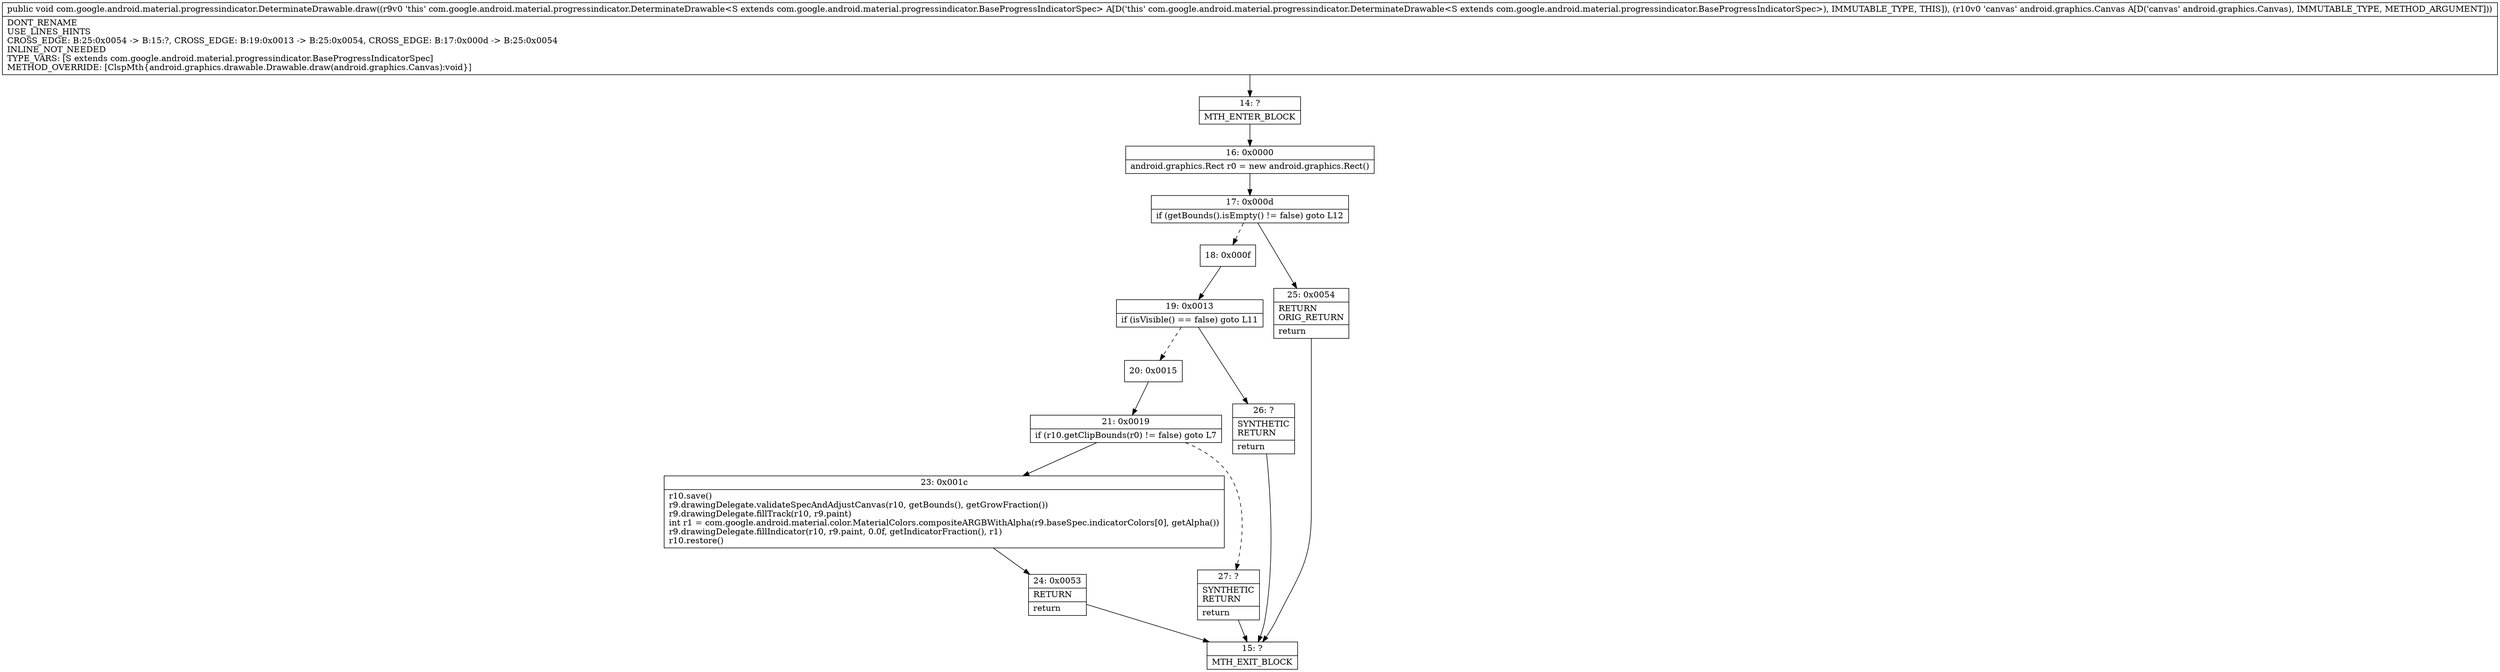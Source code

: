 digraph "CFG forcom.google.android.material.progressindicator.DeterminateDrawable.draw(Landroid\/graphics\/Canvas;)V" {
Node_14 [shape=record,label="{14\:\ ?|MTH_ENTER_BLOCK\l}"];
Node_16 [shape=record,label="{16\:\ 0x0000|android.graphics.Rect r0 = new android.graphics.Rect()\l}"];
Node_17 [shape=record,label="{17\:\ 0x000d|if (getBounds().isEmpty() != false) goto L12\l}"];
Node_18 [shape=record,label="{18\:\ 0x000f}"];
Node_19 [shape=record,label="{19\:\ 0x0013|if (isVisible() == false) goto L11\l}"];
Node_20 [shape=record,label="{20\:\ 0x0015}"];
Node_21 [shape=record,label="{21\:\ 0x0019|if (r10.getClipBounds(r0) != false) goto L7\l}"];
Node_23 [shape=record,label="{23\:\ 0x001c|r10.save()\lr9.drawingDelegate.validateSpecAndAdjustCanvas(r10, getBounds(), getGrowFraction())\lr9.drawingDelegate.fillTrack(r10, r9.paint)\lint r1 = com.google.android.material.color.MaterialColors.compositeARGBWithAlpha(r9.baseSpec.indicatorColors[0], getAlpha())\lr9.drawingDelegate.fillIndicator(r10, r9.paint, 0.0f, getIndicatorFraction(), r1)\lr10.restore()\l}"];
Node_24 [shape=record,label="{24\:\ 0x0053|RETURN\l|return\l}"];
Node_15 [shape=record,label="{15\:\ ?|MTH_EXIT_BLOCK\l}"];
Node_27 [shape=record,label="{27\:\ ?|SYNTHETIC\lRETURN\l|return\l}"];
Node_26 [shape=record,label="{26\:\ ?|SYNTHETIC\lRETURN\l|return\l}"];
Node_25 [shape=record,label="{25\:\ 0x0054|RETURN\lORIG_RETURN\l|return\l}"];
MethodNode[shape=record,label="{public void com.google.android.material.progressindicator.DeterminateDrawable.draw((r9v0 'this' com.google.android.material.progressindicator.DeterminateDrawable\<S extends com.google.android.material.progressindicator.BaseProgressIndicatorSpec\> A[D('this' com.google.android.material.progressindicator.DeterminateDrawable\<S extends com.google.android.material.progressindicator.BaseProgressIndicatorSpec\>), IMMUTABLE_TYPE, THIS]), (r10v0 'canvas' android.graphics.Canvas A[D('canvas' android.graphics.Canvas), IMMUTABLE_TYPE, METHOD_ARGUMENT]))  | DONT_RENAME\lUSE_LINES_HINTS\lCROSS_EDGE: B:25:0x0054 \-\> B:15:?, CROSS_EDGE: B:19:0x0013 \-\> B:25:0x0054, CROSS_EDGE: B:17:0x000d \-\> B:25:0x0054\lINLINE_NOT_NEEDED\lTYPE_VARS: [S extends com.google.android.material.progressindicator.BaseProgressIndicatorSpec]\lMETHOD_OVERRIDE: [ClspMth\{android.graphics.drawable.Drawable.draw(android.graphics.Canvas):void\}]\l}"];
MethodNode -> Node_14;Node_14 -> Node_16;
Node_16 -> Node_17;
Node_17 -> Node_18[style=dashed];
Node_17 -> Node_25;
Node_18 -> Node_19;
Node_19 -> Node_20[style=dashed];
Node_19 -> Node_26;
Node_20 -> Node_21;
Node_21 -> Node_23;
Node_21 -> Node_27[style=dashed];
Node_23 -> Node_24;
Node_24 -> Node_15;
Node_27 -> Node_15;
Node_26 -> Node_15;
Node_25 -> Node_15;
}

